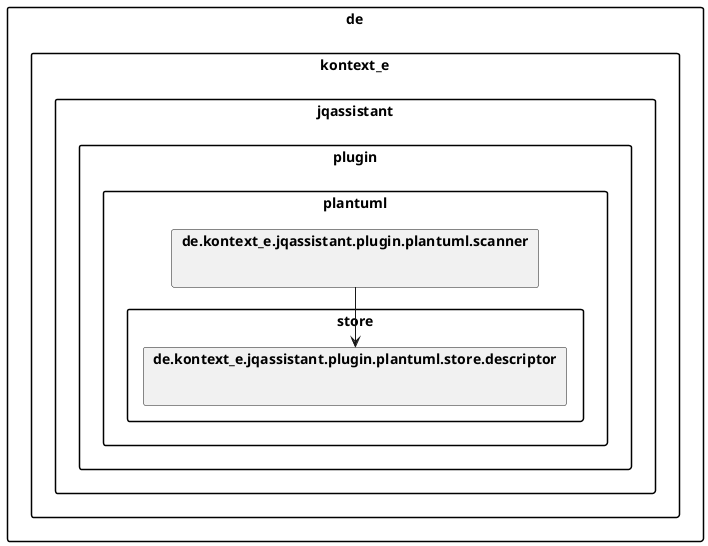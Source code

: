 @startuml

skinparam packageStyle rect

package de.kontext_e.jqassistant.plugin.plantuml.scanner {}
package de.kontext_e.jqassistant.plugin.plantuml.store.descriptor {}

de.kontext_e.jqassistant.plugin.plantuml.scanner --> de.kontext_e.jqassistant.plugin.plantuml.store.descriptor

@enduml
